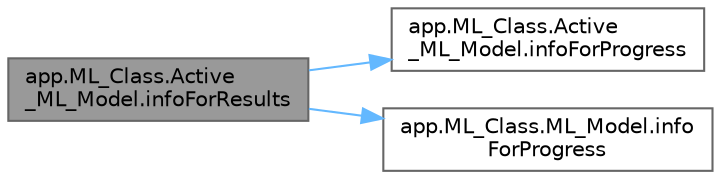 digraph "app.ML_Class.Active_ML_Model.infoForResults"
{
 // LATEX_PDF_SIZE
  bgcolor="transparent";
  edge [fontname=Helvetica,fontsize=10,labelfontname=Helvetica,labelfontsize=10];
  node [fontname=Helvetica,fontsize=10,shape=box,height=0.2,width=0.4];
  rankdir="LR";
  Node1 [id="Node000001",label="app.ML_Class.Active\l_ML_Model.infoForResults",height=0.2,width=0.4,color="gray40", fillcolor="grey60", style="filled", fontcolor="black",tooltip=" "];
  Node1 -> Node2 [id="edge1_Node000001_Node000002",color="steelblue1",style="solid",tooltip=" "];
  Node2 [id="Node000002",label="app.ML_Class.Active\l_ML_Model.infoForProgress",height=0.2,width=0.4,color="grey40", fillcolor="white", style="filled",URL="$classapp_1_1_m_l___class_1_1_active___m_l___model.html#ae42060b110cb3e29200afb7d8fe46a0e",tooltip=" "];
  Node1 -> Node3 [id="edge2_Node000001_Node000003",color="steelblue1",style="solid",tooltip=" "];
  Node3 [id="Node000003",label="app.ML_Class.ML_Model.info\lForProgress",height=0.2,width=0.4,color="grey40", fillcolor="white", style="filled",URL="$classapp_1_1_m_l___class_1_1_m_l___model.html#a2fcaf1f84593256edc048a0e6d73c2c9",tooltip=" "];
}
